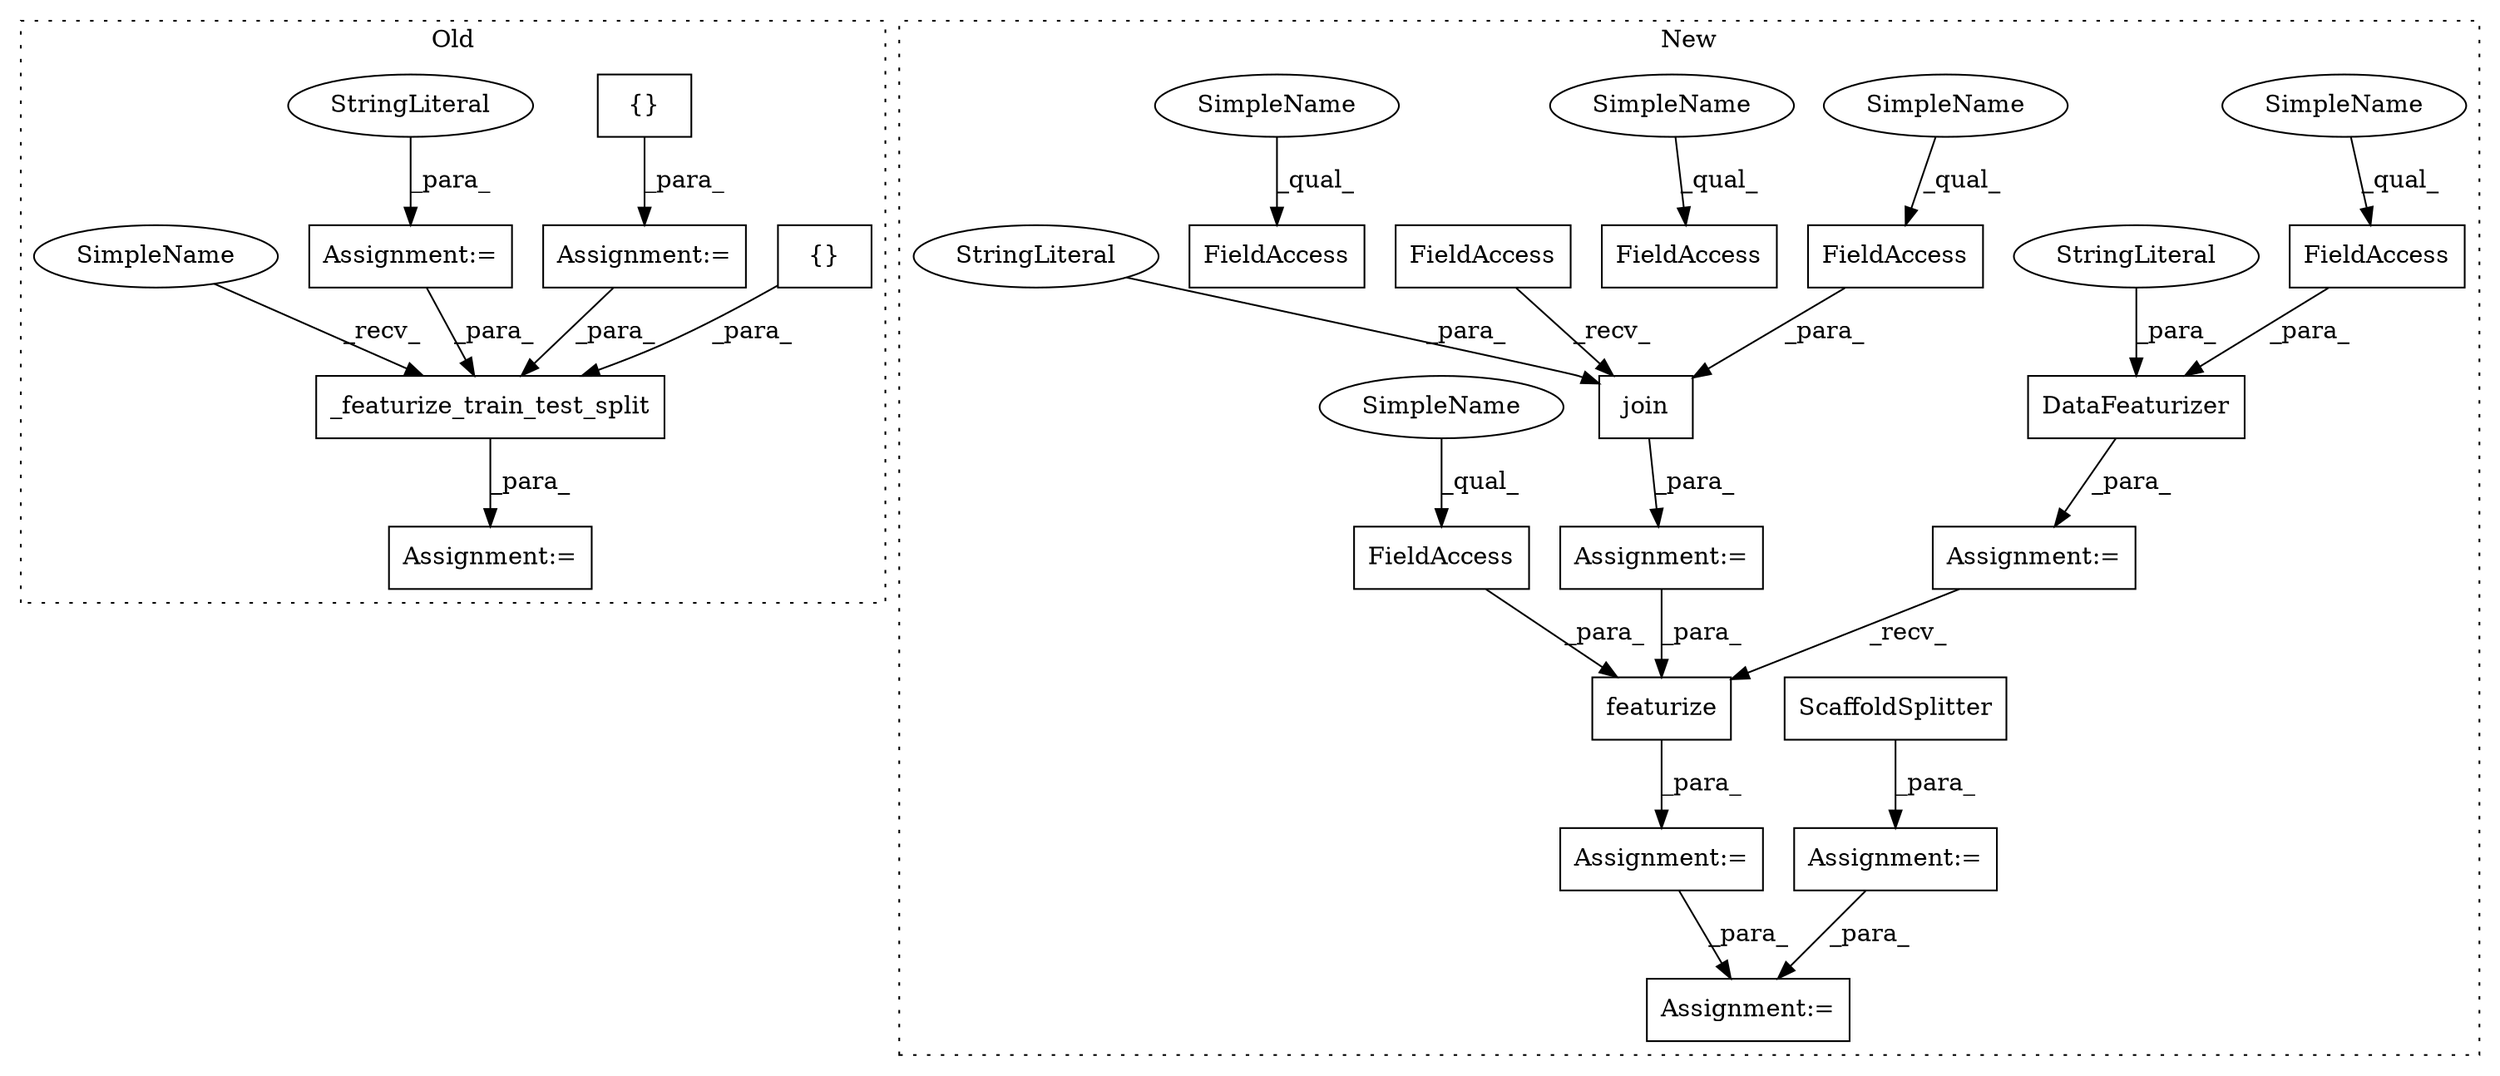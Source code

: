 digraph G {
subgraph cluster0 {
1 [label="{}" a="4" s="10864,10909" l="1,1" shape="box"];
4 [label="Assignment:=" a="7" s="11717" l="2" shape="box"];
5 [label="{}" a="4" s="10736" l="2" shape="box"];
12 [label="Assignment:=" a="7" s="10722" l="1" shape="box"];
14 [label="_featurize_train_test_split" a="32" s="11724,11908" l="28,1" shape="box"];
19 [label="Assignment:=" a="7" s="10694" l="1" shape="box"];
20 [label="StringLiteral" a="45" s="10695" l="10" shape="ellipse"];
25 [label="SimpleName" a="42" s="11719" l="4" shape="ellipse"];
label = "Old";
style="dotted";
}
subgraph cluster1 {
2 [label="featurize" a="32" s="13833,13867" l="10,1" shape="box"];
3 [label="Assignment:=" a="7" s="13950" l="2" shape="box"];
6 [label="FieldAccess" a="22" s="13854" l="13" shape="box"];
7 [label="DataFeaturizer" a="32" s="13751,13807" l="15,1" shape="box"];
8 [label="StringLiteral" a="45" s="13802" l="5" shape="ellipse"];
9 [label="FieldAccess" a="22" s="13772" l="17" shape="box"];
10 [label="Assignment:=" a="7" s="13750" l="1" shape="box"];
11 [label="Assignment:=" a="7" s="13882" l="1" shape="box"];
13 [label="Assignment:=" a="7" s="13821" l="1" shape="box"];
15 [label="FieldAccess" a="22" s="13986" l="14" shape="box"];
16 [label="FieldAccess" a="22" s="14001" l="13" shape="box"];
17 [label="FieldAccess" a="22" s="13702" l="16" shape="box"];
18 [label="ScaffoldSplitter" a="32" s="13883" l="18" shape="box"];
21 [label="join" a="32" s="13697,13733" l="5,1" shape="box"];
22 [label="FieldAccess" a="22" s="13689" l="7" shape="box"];
23 [label="Assignment:=" a="7" s="13688" l="1" shape="box"];
24 [label="StringLiteral" a="45" s="13719" l="14" shape="ellipse"];
26 [label="SimpleName" a="42" s="13986" l="4" shape="ellipse"];
27 [label="SimpleName" a="42" s="13702" l="4" shape="ellipse"];
28 [label="SimpleName" a="42" s="14001" l="4" shape="ellipse"];
29 [label="SimpleName" a="42" s="13772" l="4" shape="ellipse"];
30 [label="SimpleName" a="42" s="13854" l="4" shape="ellipse"];
label = "New";
style="dotted";
}
1 -> 14 [label="_para_"];
2 -> 13 [label="_para_"];
5 -> 12 [label="_para_"];
6 -> 2 [label="_para_"];
7 -> 10 [label="_para_"];
8 -> 7 [label="_para_"];
9 -> 7 [label="_para_"];
10 -> 2 [label="_recv_"];
11 -> 3 [label="_para_"];
12 -> 14 [label="_para_"];
13 -> 3 [label="_para_"];
14 -> 4 [label="_para_"];
17 -> 21 [label="_para_"];
18 -> 11 [label="_para_"];
19 -> 14 [label="_para_"];
20 -> 19 [label="_para_"];
21 -> 23 [label="_para_"];
22 -> 21 [label="_recv_"];
23 -> 2 [label="_para_"];
24 -> 21 [label="_para_"];
25 -> 14 [label="_recv_"];
26 -> 15 [label="_qual_"];
27 -> 17 [label="_qual_"];
28 -> 16 [label="_qual_"];
29 -> 9 [label="_qual_"];
30 -> 6 [label="_qual_"];
}